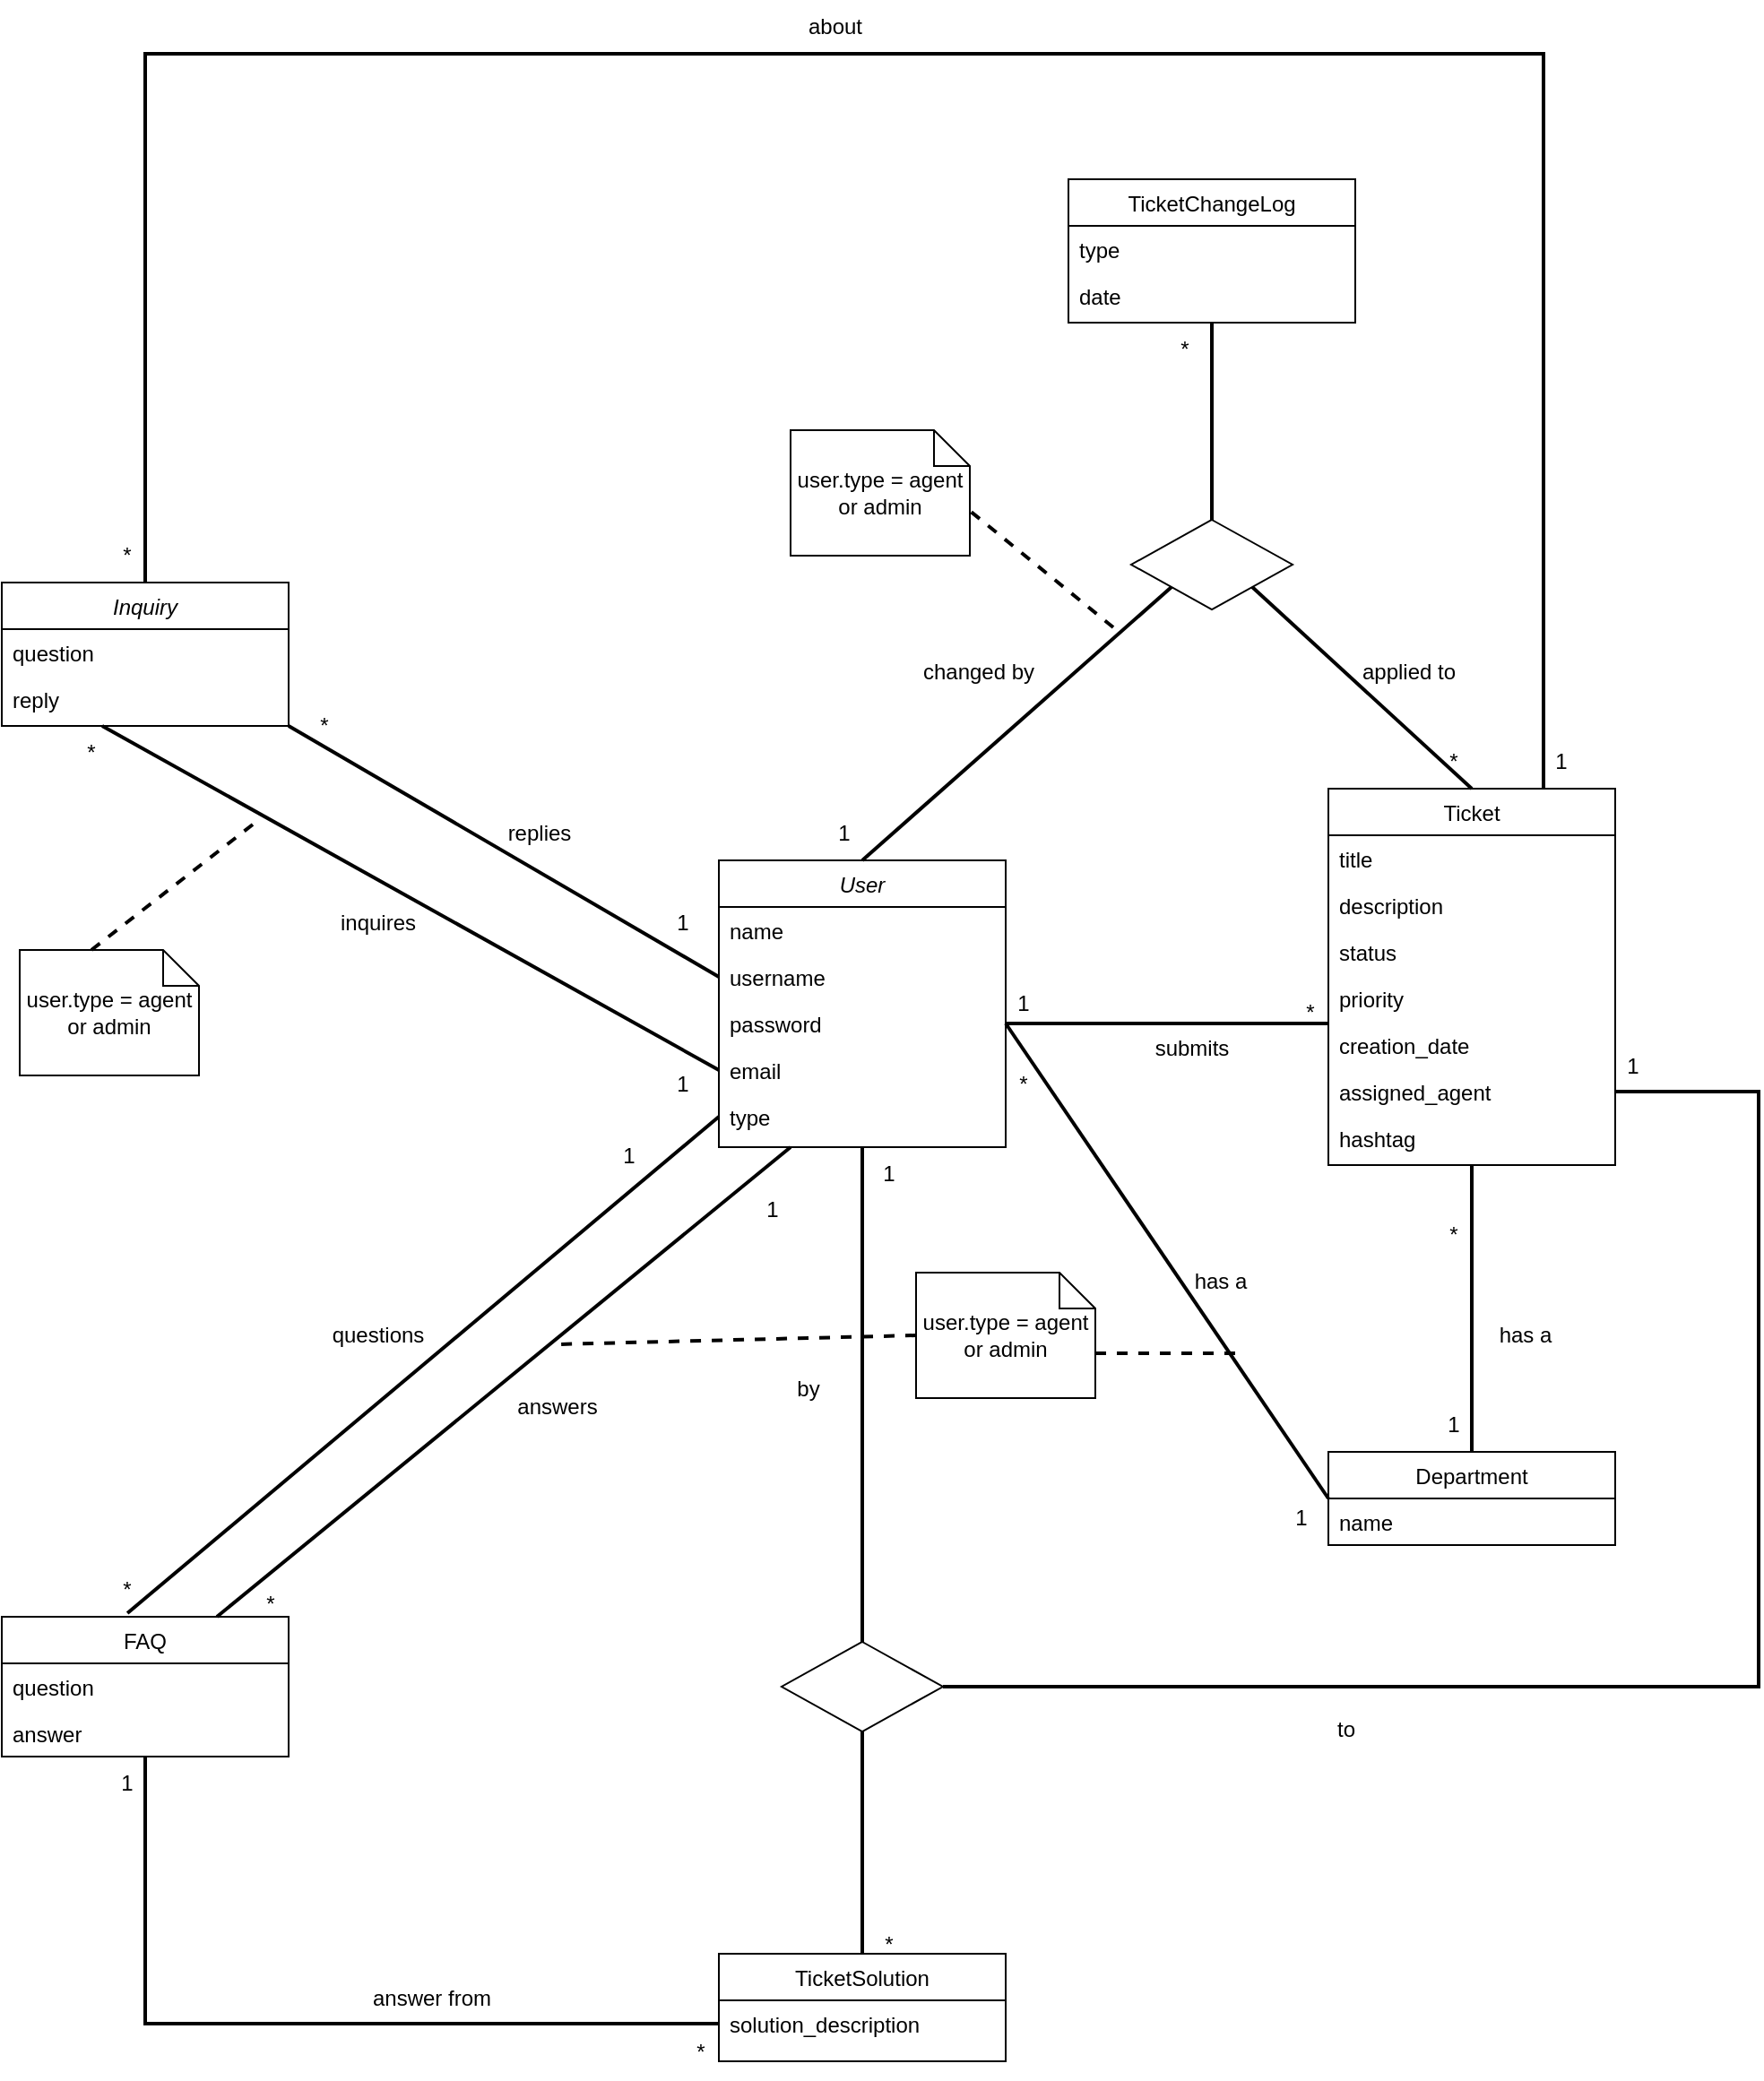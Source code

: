 <mxfile>
    <diagram id="C5RBs43oDa-KdzZeNtuy" name="Page-1">
        <mxGraphModel dx="2093" dy="1851" grid="1" gridSize="10" guides="1" tooltips="1" connect="1" arrows="1" fold="1" page="1" pageScale="1" pageWidth="827" pageHeight="1169" math="0" shadow="0">
            <root>
                <mxCell id="WIyWlLk6GJQsqaUBKTNV-0"/>
                <mxCell id="WIyWlLk6GJQsqaUBKTNV-1" parent="WIyWlLk6GJQsqaUBKTNV-0"/>
                <mxCell id="zkfFHV4jXpPFQw0GAbJ--0" value="User" style="swimlane;fontStyle=2;align=center;verticalAlign=top;childLayout=stackLayout;horizontal=1;startSize=26;horizontalStack=0;resizeParent=1;resizeLast=0;collapsible=1;marginBottom=0;rounded=0;shadow=0;strokeWidth=1;" parent="WIyWlLk6GJQsqaUBKTNV-1" vertex="1">
                    <mxGeometry x="120" y="-50" width="160" height="160" as="geometry">
                        <mxRectangle x="230" y="140" width="160" height="26" as="alternateBounds"/>
                    </mxGeometry>
                </mxCell>
                <mxCell id="zkfFHV4jXpPFQw0GAbJ--1" value="name" style="text;align=left;verticalAlign=top;spacingLeft=4;spacingRight=4;overflow=hidden;rotatable=0;points=[[0,0.5],[1,0.5]];portConstraint=eastwest;" parent="zkfFHV4jXpPFQw0GAbJ--0" vertex="1">
                    <mxGeometry y="26" width="160" height="26" as="geometry"/>
                </mxCell>
                <mxCell id="zkfFHV4jXpPFQw0GAbJ--3" value="username" style="text;align=left;verticalAlign=top;spacingLeft=4;spacingRight=4;overflow=hidden;rotatable=0;points=[[0,0.5],[1,0.5]];portConstraint=eastwest;rounded=0;shadow=0;html=0;" parent="zkfFHV4jXpPFQw0GAbJ--0" vertex="1">
                    <mxGeometry y="52" width="160" height="26" as="geometry"/>
                </mxCell>
                <mxCell id="tFrEgZ275t-ZZNaXa_Mq-12" value="password" style="text;align=left;verticalAlign=top;spacingLeft=4;spacingRight=4;overflow=hidden;rotatable=0;points=[[0,0.5],[1,0.5]];portConstraint=eastwest;rounded=0;shadow=0;html=0;" parent="zkfFHV4jXpPFQw0GAbJ--0" vertex="1">
                    <mxGeometry y="78" width="160" height="26" as="geometry"/>
                </mxCell>
                <mxCell id="tFrEgZ275t-ZZNaXa_Mq-13" value="email" style="text;align=left;verticalAlign=top;spacingLeft=4;spacingRight=4;overflow=hidden;rotatable=0;points=[[0,0.5],[1,0.5]];portConstraint=eastwest;rounded=0;shadow=0;html=0;" parent="zkfFHV4jXpPFQw0GAbJ--0" vertex="1">
                    <mxGeometry y="104" width="160" height="26" as="geometry"/>
                </mxCell>
                <mxCell id="tFrEgZ275t-ZZNaXa_Mq-14" value="type" style="text;align=left;verticalAlign=top;spacingLeft=4;spacingRight=4;overflow=hidden;rotatable=0;points=[[0,0.5],[1,0.5]];portConstraint=eastwest;rounded=0;shadow=0;html=0;" parent="zkfFHV4jXpPFQw0GAbJ--0" vertex="1">
                    <mxGeometry y="130" width="160" height="26" as="geometry"/>
                </mxCell>
                <mxCell id="zkfFHV4jXpPFQw0GAbJ--6" value="Department" style="swimlane;fontStyle=0;align=center;verticalAlign=top;childLayout=stackLayout;horizontal=1;startSize=26;horizontalStack=0;resizeParent=1;resizeLast=0;collapsible=1;marginBottom=0;rounded=0;shadow=0;strokeWidth=1;" parent="WIyWlLk6GJQsqaUBKTNV-1" vertex="1">
                    <mxGeometry x="460" y="280" width="160" height="52" as="geometry">
                        <mxRectangle x="130" y="380" width="160" height="26" as="alternateBounds"/>
                    </mxGeometry>
                </mxCell>
                <mxCell id="zkfFHV4jXpPFQw0GAbJ--7" value="name" style="text;align=left;verticalAlign=top;spacingLeft=4;spacingRight=4;overflow=hidden;rotatable=0;points=[[0,0.5],[1,0.5]];portConstraint=eastwest;" parent="zkfFHV4jXpPFQw0GAbJ--6" vertex="1">
                    <mxGeometry y="26" width="160" height="26" as="geometry"/>
                </mxCell>
                <mxCell id="zkfFHV4jXpPFQw0GAbJ--13" value="FAQ" style="swimlane;fontStyle=0;align=center;verticalAlign=top;childLayout=stackLayout;horizontal=1;startSize=26;horizontalStack=0;resizeParent=1;resizeLast=0;collapsible=1;marginBottom=0;rounded=0;shadow=0;strokeWidth=1;" parent="WIyWlLk6GJQsqaUBKTNV-1" vertex="1">
                    <mxGeometry x="-280" y="372" width="160" height="78" as="geometry">
                        <mxRectangle x="340" y="380" width="170" height="26" as="alternateBounds"/>
                    </mxGeometry>
                </mxCell>
                <mxCell id="zkfFHV4jXpPFQw0GAbJ--14" value="question" style="text;align=left;verticalAlign=top;spacingLeft=4;spacingRight=4;overflow=hidden;rotatable=0;points=[[0,0.5],[1,0.5]];portConstraint=eastwest;" parent="zkfFHV4jXpPFQw0GAbJ--13" vertex="1">
                    <mxGeometry y="26" width="160" height="26" as="geometry"/>
                </mxCell>
                <mxCell id="tFrEgZ275t-ZZNaXa_Mq-21" value="answer" style="text;align=left;verticalAlign=top;spacingLeft=4;spacingRight=4;overflow=hidden;rotatable=0;points=[[0,0.5],[1,0.5]];portConstraint=eastwest;" parent="zkfFHV4jXpPFQw0GAbJ--13" vertex="1">
                    <mxGeometry y="52" width="160" height="26" as="geometry"/>
                </mxCell>
                <mxCell id="zkfFHV4jXpPFQw0GAbJ--17" value="Ticket" style="swimlane;fontStyle=0;align=center;verticalAlign=top;childLayout=stackLayout;horizontal=1;startSize=26;horizontalStack=0;resizeParent=1;resizeLast=0;collapsible=1;marginBottom=0;rounded=0;shadow=0;strokeWidth=1;" parent="WIyWlLk6GJQsqaUBKTNV-1" vertex="1">
                    <mxGeometry x="460" y="-90" width="160" height="210" as="geometry">
                        <mxRectangle x="550" y="140" width="160" height="26" as="alternateBounds"/>
                    </mxGeometry>
                </mxCell>
                <mxCell id="zkfFHV4jXpPFQw0GAbJ--21" value="title" style="text;align=left;verticalAlign=top;spacingLeft=4;spacingRight=4;overflow=hidden;rotatable=0;points=[[0,0.5],[1,0.5]];portConstraint=eastwest;rounded=0;shadow=0;html=0;" parent="zkfFHV4jXpPFQw0GAbJ--17" vertex="1">
                    <mxGeometry y="26" width="160" height="26" as="geometry"/>
                </mxCell>
                <mxCell id="zkfFHV4jXpPFQw0GAbJ--22" value="description" style="text;align=left;verticalAlign=top;spacingLeft=4;spacingRight=4;overflow=hidden;rotatable=0;points=[[0,0.5],[1,0.5]];portConstraint=eastwest;rounded=0;shadow=0;html=0;" parent="zkfFHV4jXpPFQw0GAbJ--17" vertex="1">
                    <mxGeometry y="52" width="160" height="26" as="geometry"/>
                </mxCell>
                <mxCell id="tFrEgZ275t-ZZNaXa_Mq-18" value="status" style="text;align=left;verticalAlign=top;spacingLeft=4;spacingRight=4;overflow=hidden;rotatable=0;points=[[0,0.5],[1,0.5]];portConstraint=eastwest;rounded=0;shadow=0;html=0;" parent="zkfFHV4jXpPFQw0GAbJ--17" vertex="1">
                    <mxGeometry y="78" width="160" height="26" as="geometry"/>
                </mxCell>
                <mxCell id="tFrEgZ275t-ZZNaXa_Mq-19" value="priority" style="text;align=left;verticalAlign=top;spacingLeft=4;spacingRight=4;overflow=hidden;rotatable=0;points=[[0,0.5],[1,0.5]];portConstraint=eastwest;rounded=0;shadow=0;html=0;" parent="zkfFHV4jXpPFQw0GAbJ--17" vertex="1">
                    <mxGeometry y="104" width="160" height="26" as="geometry"/>
                </mxCell>
                <mxCell id="tFrEgZ275t-ZZNaXa_Mq-20" value="creation_date" style="text;align=left;verticalAlign=top;spacingLeft=4;spacingRight=4;overflow=hidden;rotatable=0;points=[[0,0.5],[1,0.5]];portConstraint=eastwest;rounded=0;shadow=0;html=0;" parent="zkfFHV4jXpPFQw0GAbJ--17" vertex="1">
                    <mxGeometry y="130" width="160" height="26" as="geometry"/>
                </mxCell>
                <mxCell id="tFrEgZ275t-ZZNaXa_Mq-17" value="assigned_agent" style="text;align=left;verticalAlign=top;spacingLeft=4;spacingRight=4;overflow=hidden;rotatable=0;points=[[0,0.5],[1,0.5]];portConstraint=eastwest;rounded=0;shadow=0;html=0;" parent="zkfFHV4jXpPFQw0GAbJ--17" vertex="1">
                    <mxGeometry y="156" width="160" height="26" as="geometry"/>
                </mxCell>
                <mxCell id="0" value="hashtag" style="text;align=left;verticalAlign=top;spacingLeft=4;spacingRight=4;overflow=hidden;rotatable=0;points=[[0,0.5],[1,0.5]];portConstraint=eastwest;rounded=0;shadow=0;html=0;" vertex="1" parent="zkfFHV4jXpPFQw0GAbJ--17">
                    <mxGeometry y="182" width="160" height="26" as="geometry"/>
                </mxCell>
                <mxCell id="tFrEgZ275t-ZZNaXa_Mq-0" value="TicketChangeLog" style="swimlane;fontStyle=0;align=center;verticalAlign=top;childLayout=stackLayout;horizontal=1;startSize=26;horizontalStack=0;resizeParent=1;resizeLast=0;collapsible=1;marginBottom=0;rounded=0;shadow=0;strokeWidth=1;" parent="WIyWlLk6GJQsqaUBKTNV-1" vertex="1">
                    <mxGeometry x="315" y="-430" width="160" height="80" as="geometry">
                        <mxRectangle x="130" y="380" width="160" height="26" as="alternateBounds"/>
                    </mxGeometry>
                </mxCell>
                <mxCell id="tFrEgZ275t-ZZNaXa_Mq-1" value="type" style="text;align=left;verticalAlign=top;spacingLeft=4;spacingRight=4;overflow=hidden;rotatable=0;points=[[0,0.5],[1,0.5]];portConstraint=eastwest;" parent="tFrEgZ275t-ZZNaXa_Mq-0" vertex="1">
                    <mxGeometry y="26" width="160" height="26" as="geometry"/>
                </mxCell>
                <mxCell id="tFrEgZ275t-ZZNaXa_Mq-2" value="date" style="text;align=left;verticalAlign=top;spacingLeft=4;spacingRight=4;overflow=hidden;rotatable=0;points=[[0,0.5],[1,0.5]];portConstraint=eastwest;rounded=0;shadow=0;html=0;" parent="tFrEgZ275t-ZZNaXa_Mq-0" vertex="1">
                    <mxGeometry y="52" width="160" height="26" as="geometry"/>
                </mxCell>
                <mxCell id="v2wArOjpuJcFVIEoyl4J-1" value="" style="endArrow=none;html=1;rounded=0;exitX=1;exitY=0.5;exitDx=0;exitDy=0;entryX=0;entryY=0.5;entryDx=0;entryDy=0;strokeWidth=2;" parent="WIyWlLk6GJQsqaUBKTNV-1" source="tFrEgZ275t-ZZNaXa_Mq-12" target="zkfFHV4jXpPFQw0GAbJ--6" edge="1">
                    <mxGeometry width="50" height="50" relative="1" as="geometry">
                        <mxPoint x="364" y="235" as="sourcePoint"/>
                        <mxPoint x="414" y="185" as="targetPoint"/>
                    </mxGeometry>
                </mxCell>
                <mxCell id="v2wArOjpuJcFVIEoyl4J-2" value="" style="endArrow=none;html=1;rounded=0;strokeWidth=2;exitX=0.5;exitY=0;exitDx=0;exitDy=0;" parent="WIyWlLk6GJQsqaUBKTNV-1" source="zkfFHV4jXpPFQw0GAbJ--6" edge="1">
                    <mxGeometry width="50" height="50" relative="1" as="geometry">
                        <mxPoint x="400" y="280" as="sourcePoint"/>
                        <mxPoint x="540" y="120" as="targetPoint"/>
                    </mxGeometry>
                </mxCell>
                <mxCell id="v2wArOjpuJcFVIEoyl4J-3" value="has a" style="text;html=1;strokeColor=none;fillColor=none;align=center;verticalAlign=middle;whiteSpace=wrap;rounded=0;" parent="WIyWlLk6GJQsqaUBKTNV-1" vertex="1">
                    <mxGeometry x="540" y="200" width="60" height="30" as="geometry"/>
                </mxCell>
                <mxCell id="v2wArOjpuJcFVIEoyl4J-4" value="submits" style="text;html=1;strokeColor=none;fillColor=none;align=center;verticalAlign=middle;whiteSpace=wrap;rounded=0;" parent="WIyWlLk6GJQsqaUBKTNV-1" vertex="1">
                    <mxGeometry x="354" y="40" width="60" height="30" as="geometry"/>
                </mxCell>
                <mxCell id="v2wArOjpuJcFVIEoyl4J-6" value="" style="endArrow=none;html=1;rounded=0;strokeWidth=2;entryX=0;entryY=0.5;entryDx=0;entryDy=0;exitX=0.438;exitY=-0.026;exitDx=0;exitDy=0;exitPerimeter=0;" parent="WIyWlLk6GJQsqaUBKTNV-1" source="zkfFHV4jXpPFQw0GAbJ--13" target="tFrEgZ275t-ZZNaXa_Mq-14" edge="1">
                    <mxGeometry width="50" height="50" relative="1" as="geometry">
                        <mxPoint x="-230" y="330" as="sourcePoint"/>
                        <mxPoint x="330" y="410" as="targetPoint"/>
                    </mxGeometry>
                </mxCell>
                <mxCell id="v2wArOjpuJcFVIEoyl4J-7" value="" style="endArrow=none;html=1;rounded=0;strokeWidth=2;entryX=0.25;entryY=1;entryDx=0;entryDy=0;exitX=0.75;exitY=0;exitDx=0;exitDy=0;" parent="WIyWlLk6GJQsqaUBKTNV-1" source="zkfFHV4jXpPFQw0GAbJ--13" target="zkfFHV4jXpPFQw0GAbJ--0" edge="1">
                    <mxGeometry width="50" height="50" relative="1" as="geometry">
                        <mxPoint x="364" y="420" as="sourcePoint"/>
                        <mxPoint x="414" y="370" as="targetPoint"/>
                    </mxGeometry>
                </mxCell>
                <mxCell id="v2wArOjpuJcFVIEoyl4J-8" value="questions" style="text;html=1;strokeColor=none;fillColor=none;align=center;verticalAlign=middle;whiteSpace=wrap;rounded=0;" parent="WIyWlLk6GJQsqaUBKTNV-1" vertex="1">
                    <mxGeometry x="-100" y="200" width="60" height="30" as="geometry"/>
                </mxCell>
                <mxCell id="v2wArOjpuJcFVIEoyl4J-9" value="&lt;div&gt;answers&lt;/div&gt;" style="text;html=1;strokeColor=none;fillColor=none;align=center;verticalAlign=middle;whiteSpace=wrap;rounded=0;" parent="WIyWlLk6GJQsqaUBKTNV-1" vertex="1">
                    <mxGeometry y="240" width="60" height="30" as="geometry"/>
                </mxCell>
                <mxCell id="v2wArOjpuJcFVIEoyl4J-10" value="" style="endArrow=none;html=1;rounded=0;strokeWidth=2;exitX=1;exitY=1;exitDx=0;exitDy=0;entryX=0.5;entryY=0;entryDx=0;entryDy=0;" parent="WIyWlLk6GJQsqaUBKTNV-1" source="v2wArOjpuJcFVIEoyl4J-12" target="zkfFHV4jXpPFQw0GAbJ--17" edge="1">
                    <mxGeometry width="50" height="50" relative="1" as="geometry">
                        <mxPoint x="354" y="150" as="sourcePoint"/>
                        <mxPoint x="404" y="100" as="targetPoint"/>
                    </mxGeometry>
                </mxCell>
                <mxCell id="v2wArOjpuJcFVIEoyl4J-11" value="" style="endArrow=none;html=1;rounded=0;entryX=0.5;entryY=1;entryDx=0;entryDy=0;exitX=0.5;exitY=0;exitDx=0;exitDy=0;strokeWidth=2;" parent="WIyWlLk6GJQsqaUBKTNV-1" source="v2wArOjpuJcFVIEoyl4J-12" target="tFrEgZ275t-ZZNaXa_Mq-0" edge="1">
                    <mxGeometry width="50" height="50" relative="1" as="geometry">
                        <mxPoint x="170" y="50" as="sourcePoint"/>
                        <mxPoint x="220" as="targetPoint"/>
                    </mxGeometry>
                </mxCell>
                <mxCell id="v2wArOjpuJcFVIEoyl4J-12" value="" style="rhombus;whiteSpace=wrap;html=1;" parent="WIyWlLk6GJQsqaUBKTNV-1" vertex="1">
                    <mxGeometry x="350" y="-240" width="90" height="50" as="geometry"/>
                </mxCell>
                <mxCell id="v2wArOjpuJcFVIEoyl4J-13" value="" style="endArrow=none;html=1;rounded=0;strokeWidth=2;exitX=0.5;exitY=0;exitDx=0;exitDy=0;entryX=0;entryY=1;entryDx=0;entryDy=0;" parent="WIyWlLk6GJQsqaUBKTNV-1" source="zkfFHV4jXpPFQw0GAbJ--0" target="v2wArOjpuJcFVIEoyl4J-12" edge="1">
                    <mxGeometry width="50" height="50" relative="1" as="geometry">
                        <mxPoint x="310" y="130" as="sourcePoint"/>
                        <mxPoint x="360" y="80" as="targetPoint"/>
                    </mxGeometry>
                </mxCell>
                <mxCell id="v2wArOjpuJcFVIEoyl4J-14" value="changed by" style="text;html=1;strokeColor=none;fillColor=none;align=center;verticalAlign=middle;whiteSpace=wrap;rounded=0;" parent="WIyWlLk6GJQsqaUBKTNV-1" vertex="1">
                    <mxGeometry x="230" y="-170" width="70" height="30" as="geometry"/>
                </mxCell>
                <mxCell id="v2wArOjpuJcFVIEoyl4J-15" value="applied to" style="text;html=1;strokeColor=none;fillColor=none;align=center;verticalAlign=middle;whiteSpace=wrap;rounded=0;" parent="WIyWlLk6GJQsqaUBKTNV-1" vertex="1">
                    <mxGeometry x="475" y="-170" width="60" height="30" as="geometry"/>
                </mxCell>
                <mxCell id="v2wArOjpuJcFVIEoyl4J-16" value="has a" style="text;html=1;strokeColor=none;fillColor=none;align=center;verticalAlign=middle;whiteSpace=wrap;rounded=0;" parent="WIyWlLk6GJQsqaUBKTNV-1" vertex="1">
                    <mxGeometry x="370" y="170" width="60" height="30" as="geometry"/>
                </mxCell>
                <mxCell id="v2wArOjpuJcFVIEoyl4J-19" value="Inquiry" style="swimlane;fontStyle=2;align=center;verticalAlign=top;childLayout=stackLayout;horizontal=1;startSize=26;horizontalStack=0;resizeParent=1;resizeLast=0;collapsible=1;marginBottom=0;rounded=0;shadow=0;strokeWidth=1;" parent="WIyWlLk6GJQsqaUBKTNV-1" vertex="1">
                    <mxGeometry x="-280" y="-205" width="160" height="80" as="geometry">
                        <mxRectangle x="230" y="140" width="160" height="26" as="alternateBounds"/>
                    </mxGeometry>
                </mxCell>
                <mxCell id="v2wArOjpuJcFVIEoyl4J-20" value="question" style="text;align=left;verticalAlign=top;spacingLeft=4;spacingRight=4;overflow=hidden;rotatable=0;points=[[0,0.5],[1,0.5]];portConstraint=eastwest;" parent="v2wArOjpuJcFVIEoyl4J-19" vertex="1">
                    <mxGeometry y="26" width="160" height="26" as="geometry"/>
                </mxCell>
                <mxCell id="v2wArOjpuJcFVIEoyl4J-21" value="reply" style="text;align=left;verticalAlign=top;spacingLeft=4;spacingRight=4;overflow=hidden;rotatable=0;points=[[0,0.5],[1,0.5]];portConstraint=eastwest;rounded=0;shadow=0;html=0;" parent="v2wArOjpuJcFVIEoyl4J-19" vertex="1">
                    <mxGeometry y="52" width="160" height="26" as="geometry"/>
                </mxCell>
                <mxCell id="v2wArOjpuJcFVIEoyl4J-25" value="" style="endArrow=none;html=1;rounded=0;strokeWidth=2;exitX=1;exitY=0.5;exitDx=0;exitDy=0;" parent="WIyWlLk6GJQsqaUBKTNV-1" source="tFrEgZ275t-ZZNaXa_Mq-12" edge="1">
                    <mxGeometry width="50" height="50" relative="1" as="geometry">
                        <mxPoint x="340" as="sourcePoint"/>
                        <mxPoint x="460" y="41" as="targetPoint"/>
                    </mxGeometry>
                </mxCell>
                <mxCell id="v2wArOjpuJcFVIEoyl4J-32" value="" style="endArrow=none;html=1;rounded=0;strokeWidth=2;exitX=0.5;exitY=0;exitDx=0;exitDy=0;entryX=0.75;entryY=0;entryDx=0;entryDy=0;" parent="WIyWlLk6GJQsqaUBKTNV-1" source="v2wArOjpuJcFVIEoyl4J-19" target="zkfFHV4jXpPFQw0GAbJ--17" edge="1">
                    <mxGeometry width="50" height="50" relative="1" as="geometry">
                        <mxPoint x="70" y="-155" as="sourcePoint"/>
                        <mxPoint x="120" y="-205" as="targetPoint"/>
                        <Array as="points">
                            <mxPoint x="-200" y="-500"/>
                            <mxPoint x="580" y="-500"/>
                        </Array>
                    </mxGeometry>
                </mxCell>
                <mxCell id="v2wArOjpuJcFVIEoyl4J-33" value="" style="endArrow=none;html=1;rounded=0;strokeWidth=2;entryX=0;entryY=0.5;entryDx=0;entryDy=0;exitX=1;exitY=1;exitDx=0;exitDy=0;" parent="WIyWlLk6GJQsqaUBKTNV-1" source="v2wArOjpuJcFVIEoyl4J-19" target="zkfFHV4jXpPFQw0GAbJ--3" edge="1">
                    <mxGeometry width="50" height="50" relative="1" as="geometry">
                        <mxPoint x="-30" y="-70" as="sourcePoint"/>
                        <mxPoint x="20" y="-120" as="targetPoint"/>
                    </mxGeometry>
                </mxCell>
                <mxCell id="v2wArOjpuJcFVIEoyl4J-34" value="" style="endArrow=none;html=1;rounded=0;strokeWidth=2;exitX=0.35;exitY=1.077;exitDx=0;exitDy=0;exitPerimeter=0;entryX=0;entryY=0.5;entryDx=0;entryDy=0;" parent="WIyWlLk6GJQsqaUBKTNV-1" source="v2wArOjpuJcFVIEoyl4J-21" target="tFrEgZ275t-ZZNaXa_Mq-13" edge="1">
                    <mxGeometry width="50" height="50" relative="1" as="geometry">
                        <mxPoint x="-150" y="-50" as="sourcePoint"/>
                        <mxPoint x="-100" y="-100" as="targetPoint"/>
                    </mxGeometry>
                </mxCell>
                <mxCell id="v2wArOjpuJcFVIEoyl4J-36" value="inquires" style="text;html=1;strokeColor=none;fillColor=none;align=center;verticalAlign=middle;whiteSpace=wrap;rounded=0;" parent="WIyWlLk6GJQsqaUBKTNV-1" vertex="1">
                    <mxGeometry x="-100" y="-30" width="60" height="30" as="geometry"/>
                </mxCell>
                <mxCell id="v2wArOjpuJcFVIEoyl4J-37" value="&lt;div&gt;replies&lt;/div&gt;" style="text;html=1;strokeColor=none;fillColor=none;align=center;verticalAlign=middle;whiteSpace=wrap;rounded=0;" parent="WIyWlLk6GJQsqaUBKTNV-1" vertex="1">
                    <mxGeometry x="-10" y="-80" width="60" height="30" as="geometry"/>
                </mxCell>
                <mxCell id="v2wArOjpuJcFVIEoyl4J-38" value="about" style="text;html=1;strokeColor=none;fillColor=none;align=center;verticalAlign=middle;whiteSpace=wrap;rounded=0;" parent="WIyWlLk6GJQsqaUBKTNV-1" vertex="1">
                    <mxGeometry x="155" y="-530" width="60" height="30" as="geometry"/>
                </mxCell>
                <mxCell id="v2wArOjpuJcFVIEoyl4J-39" value="user.type = agent or admin" style="shape=note;size=20;whiteSpace=wrap;html=1;" parent="WIyWlLk6GJQsqaUBKTNV-1" vertex="1">
                    <mxGeometry x="230" y="180" width="100" height="70" as="geometry"/>
                </mxCell>
                <mxCell id="v2wArOjpuJcFVIEoyl4J-40" value="" style="endArrow=none;dashed=1;html=1;rounded=0;strokeWidth=2;exitX=0;exitY=0.5;exitDx=0;exitDy=0;exitPerimeter=0;" parent="WIyWlLk6GJQsqaUBKTNV-1" source="v2wArOjpuJcFVIEoyl4J-39" edge="1">
                    <mxGeometry width="50" height="50" relative="1" as="geometry">
                        <mxPoint x="60" y="205" as="sourcePoint"/>
                        <mxPoint x="30" y="220" as="targetPoint"/>
                    </mxGeometry>
                </mxCell>
                <mxCell id="v2wArOjpuJcFVIEoyl4J-41" value="" style="endArrow=none;dashed=1;html=1;rounded=0;strokeWidth=2;exitX=0;exitY=0;exitDx=100;exitDy=45;exitPerimeter=0;" parent="WIyWlLk6GJQsqaUBKTNV-1" source="v2wArOjpuJcFVIEoyl4J-39" edge="1">
                    <mxGeometry width="50" height="50" relative="1" as="geometry">
                        <mxPoint x="360" y="250" as="sourcePoint"/>
                        <mxPoint x="410" y="225" as="targetPoint"/>
                    </mxGeometry>
                </mxCell>
                <mxCell id="v2wArOjpuJcFVIEoyl4J-42" value="user.type = agent or admin" style="shape=note;size=20;whiteSpace=wrap;html=1;" parent="WIyWlLk6GJQsqaUBKTNV-1" vertex="1">
                    <mxGeometry x="-270" width="100" height="70" as="geometry"/>
                </mxCell>
                <mxCell id="v2wArOjpuJcFVIEoyl4J-43" value="user.type = agent or admin" style="shape=note;size=20;whiteSpace=wrap;html=1;" parent="WIyWlLk6GJQsqaUBKTNV-1" vertex="1">
                    <mxGeometry x="160" y="-290" width="100" height="70" as="geometry"/>
                </mxCell>
                <mxCell id="v2wArOjpuJcFVIEoyl4J-44" value="" style="endArrow=none;dashed=1;html=1;rounded=0;strokeWidth=2;exitX=0;exitY=0;exitDx=40;exitDy=0;exitPerimeter=0;" parent="WIyWlLk6GJQsqaUBKTNV-1" source="v2wArOjpuJcFVIEoyl4J-42" edge="1">
                    <mxGeometry width="50" height="50" relative="1" as="geometry">
                        <mxPoint x="-50" as="sourcePoint"/>
                        <mxPoint x="-140" y="-70" as="targetPoint"/>
                    </mxGeometry>
                </mxCell>
                <mxCell id="v2wArOjpuJcFVIEoyl4J-45" value="" style="endArrow=none;dashed=1;html=1;rounded=0;strokeWidth=2;entryX=0;entryY=0;entryDx=100;entryDy=45;entryPerimeter=0;" parent="WIyWlLk6GJQsqaUBKTNV-1" target="v2wArOjpuJcFVIEoyl4J-43" edge="1">
                    <mxGeometry width="50" height="50" relative="1" as="geometry">
                        <mxPoint x="340" y="-180" as="sourcePoint"/>
                        <mxPoint x="270" y="-240" as="targetPoint"/>
                    </mxGeometry>
                </mxCell>
                <mxCell id="v2wArOjpuJcFVIEoyl4J-49" value="" style="endArrow=none;html=1;rounded=0;strokeWidth=2;entryX=0.5;entryY=1;entryDx=0;entryDy=0;exitX=0.5;exitY=0;exitDx=0;exitDy=0;" parent="WIyWlLk6GJQsqaUBKTNV-1" source="v2wArOjpuJcFVIEoyl4J-50" target="zkfFHV4jXpPFQw0GAbJ--0" edge="1">
                    <mxGeometry width="50" height="50" relative="1" as="geometry">
                        <mxPoint x="200" y="450" as="sourcePoint"/>
                        <mxPoint x="270" y="140" as="targetPoint"/>
                    </mxGeometry>
                </mxCell>
                <mxCell id="v2wArOjpuJcFVIEoyl4J-50" value="" style="rhombus;whiteSpace=wrap;html=1;" parent="WIyWlLk6GJQsqaUBKTNV-1" vertex="1">
                    <mxGeometry x="155" y="386" width="90" height="50" as="geometry"/>
                </mxCell>
                <mxCell id="v2wArOjpuJcFVIEoyl4J-52" value="" style="endArrow=none;html=1;rounded=0;strokeWidth=2;entryX=1;entryY=0.5;entryDx=0;entryDy=0;exitX=1;exitY=0.5;exitDx=0;exitDy=0;" parent="WIyWlLk6GJQsqaUBKTNV-1" source="tFrEgZ275t-ZZNaXa_Mq-17" target="v2wArOjpuJcFVIEoyl4J-50" edge="1">
                    <mxGeometry width="50" height="50" relative="1" as="geometry">
                        <mxPoint x="700" y="-10" as="sourcePoint"/>
                        <mxPoint x="660" y="280" as="targetPoint"/>
                        <Array as="points">
                            <mxPoint x="700" y="79"/>
                            <mxPoint x="700" y="411"/>
                        </Array>
                    </mxGeometry>
                </mxCell>
                <mxCell id="v2wArOjpuJcFVIEoyl4J-54" value="" style="endArrow=none;html=1;rounded=0;strokeWidth=2;entryX=0.5;entryY=1;entryDx=0;entryDy=0;exitX=0.5;exitY=0;exitDx=0;exitDy=0;" parent="WIyWlLk6GJQsqaUBKTNV-1" source="v2wArOjpuJcFVIEoyl4J-55" target="v2wArOjpuJcFVIEoyl4J-50" edge="1">
                    <mxGeometry width="50" height="50" relative="1" as="geometry">
                        <mxPoint x="200" y="540" as="sourcePoint"/>
                        <mxPoint x="120" y="380" as="targetPoint"/>
                    </mxGeometry>
                </mxCell>
                <mxCell id="v2wArOjpuJcFVIEoyl4J-55" value="TicketSolution" style="swimlane;fontStyle=0;align=center;verticalAlign=top;childLayout=stackLayout;horizontal=1;startSize=26;horizontalStack=0;resizeParent=1;resizeLast=0;collapsible=1;marginBottom=0;rounded=0;shadow=0;strokeWidth=1;" parent="WIyWlLk6GJQsqaUBKTNV-1" vertex="1">
                    <mxGeometry x="120" y="560" width="160" height="60" as="geometry">
                        <mxRectangle x="340" y="380" width="170" height="26" as="alternateBounds"/>
                    </mxGeometry>
                </mxCell>
                <mxCell id="v2wArOjpuJcFVIEoyl4J-56" value="solution_description" style="text;align=left;verticalAlign=top;spacingLeft=4;spacingRight=4;overflow=hidden;rotatable=0;points=[[0,0.5],[1,0.5]];portConstraint=eastwest;" parent="v2wArOjpuJcFVIEoyl4J-55" vertex="1">
                    <mxGeometry y="26" width="160" height="26" as="geometry"/>
                </mxCell>
                <mxCell id="v2wArOjpuJcFVIEoyl4J-59" value="" style="endArrow=none;html=1;rounded=0;strokeWidth=2;exitX=0;exitY=0.5;exitDx=0;exitDy=0;" parent="WIyWlLk6GJQsqaUBKTNV-1" source="v2wArOjpuJcFVIEoyl4J-56" target="tFrEgZ275t-ZZNaXa_Mq-21" edge="1">
                    <mxGeometry width="50" height="50" relative="1" as="geometry">
                        <mxPoint x="-200" y="590" as="sourcePoint"/>
                        <mxPoint x="-240" y="560" as="targetPoint"/>
                        <Array as="points">
                            <mxPoint x="-200" y="599"/>
                        </Array>
                    </mxGeometry>
                </mxCell>
                <mxCell id="v2wArOjpuJcFVIEoyl4J-60" value="&lt;div&gt;answer from&lt;br&gt;&lt;/div&gt;" style="text;html=1;strokeColor=none;fillColor=none;align=center;verticalAlign=middle;whiteSpace=wrap;rounded=0;" parent="WIyWlLk6GJQsqaUBKTNV-1" vertex="1">
                    <mxGeometry x="-80" y="570" width="80" height="30" as="geometry"/>
                </mxCell>
                <mxCell id="v2wArOjpuJcFVIEoyl4J-65" value="to" style="text;html=1;strokeColor=none;fillColor=none;align=center;verticalAlign=middle;whiteSpace=wrap;rounded=0;" parent="WIyWlLk6GJQsqaUBKTNV-1" vertex="1">
                    <mxGeometry x="440" y="420" width="60" height="30" as="geometry"/>
                </mxCell>
                <mxCell id="v2wArOjpuJcFVIEoyl4J-66" value="by" style="text;html=1;strokeColor=none;fillColor=none;align=center;verticalAlign=middle;whiteSpace=wrap;rounded=0;" parent="WIyWlLk6GJQsqaUBKTNV-1" vertex="1">
                    <mxGeometry x="140" y="230" width="60" height="30" as="geometry"/>
                </mxCell>
                <mxCell id="v2wArOjpuJcFVIEoyl4J-69" value="*" style="text;html=1;strokeColor=none;fillColor=none;align=center;verticalAlign=middle;whiteSpace=wrap;rounded=0;" parent="WIyWlLk6GJQsqaUBKTNV-1" vertex="1">
                    <mxGeometry x="500" y="-120" width="60" height="30" as="geometry"/>
                </mxCell>
                <mxCell id="v2wArOjpuJcFVIEoyl4J-70" value="*" style="text;html=1;strokeColor=none;fillColor=none;align=center;verticalAlign=middle;whiteSpace=wrap;rounded=0;" parent="WIyWlLk6GJQsqaUBKTNV-1" vertex="1">
                    <mxGeometry x="350" y="-350" width="60" height="30" as="geometry"/>
                </mxCell>
                <mxCell id="v2wArOjpuJcFVIEoyl4J-72" value="*" style="text;html=1;strokeColor=none;fillColor=none;align=center;verticalAlign=middle;whiteSpace=wrap;rounded=0;" parent="WIyWlLk6GJQsqaUBKTNV-1" vertex="1">
                    <mxGeometry x="-260" y="-125" width="60" height="30" as="geometry"/>
                </mxCell>
                <mxCell id="v2wArOjpuJcFVIEoyl4J-73" value="*" style="text;html=1;strokeColor=none;fillColor=none;align=center;verticalAlign=middle;whiteSpace=wrap;rounded=0;" parent="WIyWlLk6GJQsqaUBKTNV-1" vertex="1">
                    <mxGeometry x="-130" y="-140" width="60" height="30" as="geometry"/>
                </mxCell>
                <mxCell id="v2wArOjpuJcFVIEoyl4J-74" value="*" style="text;html=1;strokeColor=none;fillColor=none;align=center;verticalAlign=middle;whiteSpace=wrap;rounded=0;" parent="WIyWlLk6GJQsqaUBKTNV-1" vertex="1">
                    <mxGeometry x="-240" y="-235" width="60" height="30" as="geometry"/>
                </mxCell>
                <mxCell id="v2wArOjpuJcFVIEoyl4J-75" value="1" style="text;html=1;strokeColor=none;fillColor=none;align=center;verticalAlign=middle;whiteSpace=wrap;rounded=0;" parent="WIyWlLk6GJQsqaUBKTNV-1" vertex="1">
                    <mxGeometry x="160" y="-80" width="60" height="30" as="geometry"/>
                </mxCell>
                <mxCell id="v2wArOjpuJcFVIEoyl4J-78" value="1" style="text;html=1;strokeColor=none;fillColor=none;align=center;verticalAlign=middle;whiteSpace=wrap;rounded=0;" parent="WIyWlLk6GJQsqaUBKTNV-1" vertex="1">
                    <mxGeometry x="70" y="-30" width="60" height="30" as="geometry"/>
                </mxCell>
                <mxCell id="v2wArOjpuJcFVIEoyl4J-79" value="1" style="text;html=1;strokeColor=none;fillColor=none;align=center;verticalAlign=middle;whiteSpace=wrap;rounded=0;" parent="WIyWlLk6GJQsqaUBKTNV-1" vertex="1">
                    <mxGeometry x="70" y="60" width="60" height="30" as="geometry"/>
                </mxCell>
                <mxCell id="v2wArOjpuJcFVIEoyl4J-80" value="1" style="text;html=1;strokeColor=none;fillColor=none;align=center;verticalAlign=middle;whiteSpace=wrap;rounded=0;" parent="WIyWlLk6GJQsqaUBKTNV-1" vertex="1">
                    <mxGeometry x="560" y="-120" width="60" height="30" as="geometry"/>
                </mxCell>
                <mxCell id="v2wArOjpuJcFVIEoyl4J-82" value="*" style="text;html=1;strokeColor=none;fillColor=none;align=center;verticalAlign=middle;whiteSpace=wrap;rounded=0;" parent="WIyWlLk6GJQsqaUBKTNV-1" vertex="1">
                    <mxGeometry x="185" y="540" width="60" height="30" as="geometry"/>
                </mxCell>
                <mxCell id="v2wArOjpuJcFVIEoyl4J-83" value="*" style="text;html=1;strokeColor=none;fillColor=none;align=center;verticalAlign=middle;whiteSpace=wrap;rounded=0;" parent="WIyWlLk6GJQsqaUBKTNV-1" vertex="1">
                    <mxGeometry x="500" y="144" width="60" height="30" as="geometry"/>
                </mxCell>
                <mxCell id="v2wArOjpuJcFVIEoyl4J-84" value="*" style="text;html=1;strokeColor=none;fillColor=none;align=center;verticalAlign=middle;whiteSpace=wrap;rounded=0;" parent="WIyWlLk6GJQsqaUBKTNV-1" vertex="1">
                    <mxGeometry x="260" y="60" width="60" height="30" as="geometry"/>
                </mxCell>
                <mxCell id="v2wArOjpuJcFVIEoyl4J-85" value="*" style="text;html=1;strokeColor=none;fillColor=none;align=center;verticalAlign=middle;whiteSpace=wrap;rounded=0;" parent="WIyWlLk6GJQsqaUBKTNV-1" vertex="1">
                    <mxGeometry x="420" y="20" width="60" height="30" as="geometry"/>
                </mxCell>
                <mxCell id="v2wArOjpuJcFVIEoyl4J-86" value="*" style="text;html=1;strokeColor=none;fillColor=none;align=center;verticalAlign=middle;whiteSpace=wrap;rounded=0;" parent="WIyWlLk6GJQsqaUBKTNV-1" vertex="1">
                    <mxGeometry x="80" y="600" width="60" height="30" as="geometry"/>
                </mxCell>
                <mxCell id="v2wArOjpuJcFVIEoyl4J-87" value="*" style="text;html=1;strokeColor=none;fillColor=none;align=center;verticalAlign=middle;whiteSpace=wrap;rounded=0;" parent="WIyWlLk6GJQsqaUBKTNV-1" vertex="1">
                    <mxGeometry x="-160" y="350" width="60" height="30" as="geometry"/>
                </mxCell>
                <mxCell id="v2wArOjpuJcFVIEoyl4J-88" value="*" style="text;html=1;strokeColor=none;fillColor=none;align=center;verticalAlign=middle;whiteSpace=wrap;rounded=0;" parent="WIyWlLk6GJQsqaUBKTNV-1" vertex="1">
                    <mxGeometry x="-240" y="342" width="60" height="30" as="geometry"/>
                </mxCell>
                <mxCell id="v2wArOjpuJcFVIEoyl4J-90" value="1" style="text;html=1;strokeColor=none;fillColor=none;align=center;verticalAlign=middle;whiteSpace=wrap;rounded=0;" parent="WIyWlLk6GJQsqaUBKTNV-1" vertex="1">
                    <mxGeometry x="600" y="50" width="60" height="30" as="geometry"/>
                </mxCell>
                <mxCell id="v2wArOjpuJcFVIEoyl4J-91" value="1" style="text;html=1;strokeColor=none;fillColor=none;align=center;verticalAlign=middle;whiteSpace=wrap;rounded=0;" parent="WIyWlLk6GJQsqaUBKTNV-1" vertex="1">
                    <mxGeometry x="185" y="110" width="60" height="30" as="geometry"/>
                </mxCell>
                <mxCell id="v2wArOjpuJcFVIEoyl4J-92" value="1" style="text;html=1;strokeColor=none;fillColor=none;align=center;verticalAlign=middle;whiteSpace=wrap;rounded=0;" parent="WIyWlLk6GJQsqaUBKTNV-1" vertex="1">
                    <mxGeometry x="500" y="250" width="60" height="30" as="geometry"/>
                </mxCell>
                <mxCell id="v2wArOjpuJcFVIEoyl4J-93" value="1" style="text;html=1;strokeColor=none;fillColor=none;align=center;verticalAlign=middle;whiteSpace=wrap;rounded=0;" parent="WIyWlLk6GJQsqaUBKTNV-1" vertex="1">
                    <mxGeometry x="415" y="302" width="60" height="30" as="geometry"/>
                </mxCell>
                <mxCell id="v2wArOjpuJcFVIEoyl4J-94" value="1" style="text;html=1;strokeColor=none;fillColor=none;align=center;verticalAlign=middle;whiteSpace=wrap;rounded=0;" parent="WIyWlLk6GJQsqaUBKTNV-1" vertex="1">
                    <mxGeometry x="260" y="15" width="60" height="30" as="geometry"/>
                </mxCell>
                <mxCell id="v2wArOjpuJcFVIEoyl4J-95" value="1" style="text;html=1;strokeColor=none;fillColor=none;align=center;verticalAlign=middle;whiteSpace=wrap;rounded=0;" parent="WIyWlLk6GJQsqaUBKTNV-1" vertex="1">
                    <mxGeometry x="-240" y="450" width="60" height="30" as="geometry"/>
                </mxCell>
                <mxCell id="v2wArOjpuJcFVIEoyl4J-96" value="1" style="text;html=1;strokeColor=none;fillColor=none;align=center;verticalAlign=middle;whiteSpace=wrap;rounded=0;" parent="WIyWlLk6GJQsqaUBKTNV-1" vertex="1">
                    <mxGeometry x="120" y="130" width="60" height="30" as="geometry"/>
                </mxCell>
                <mxCell id="v2wArOjpuJcFVIEoyl4J-97" value="1" style="text;html=1;strokeColor=none;fillColor=none;align=center;verticalAlign=middle;whiteSpace=wrap;rounded=0;" parent="WIyWlLk6GJQsqaUBKTNV-1" vertex="1">
                    <mxGeometry x="40" y="100" width="60" height="30" as="geometry"/>
                </mxCell>
            </root>
        </mxGraphModel>
    </diagram>
</mxfile>